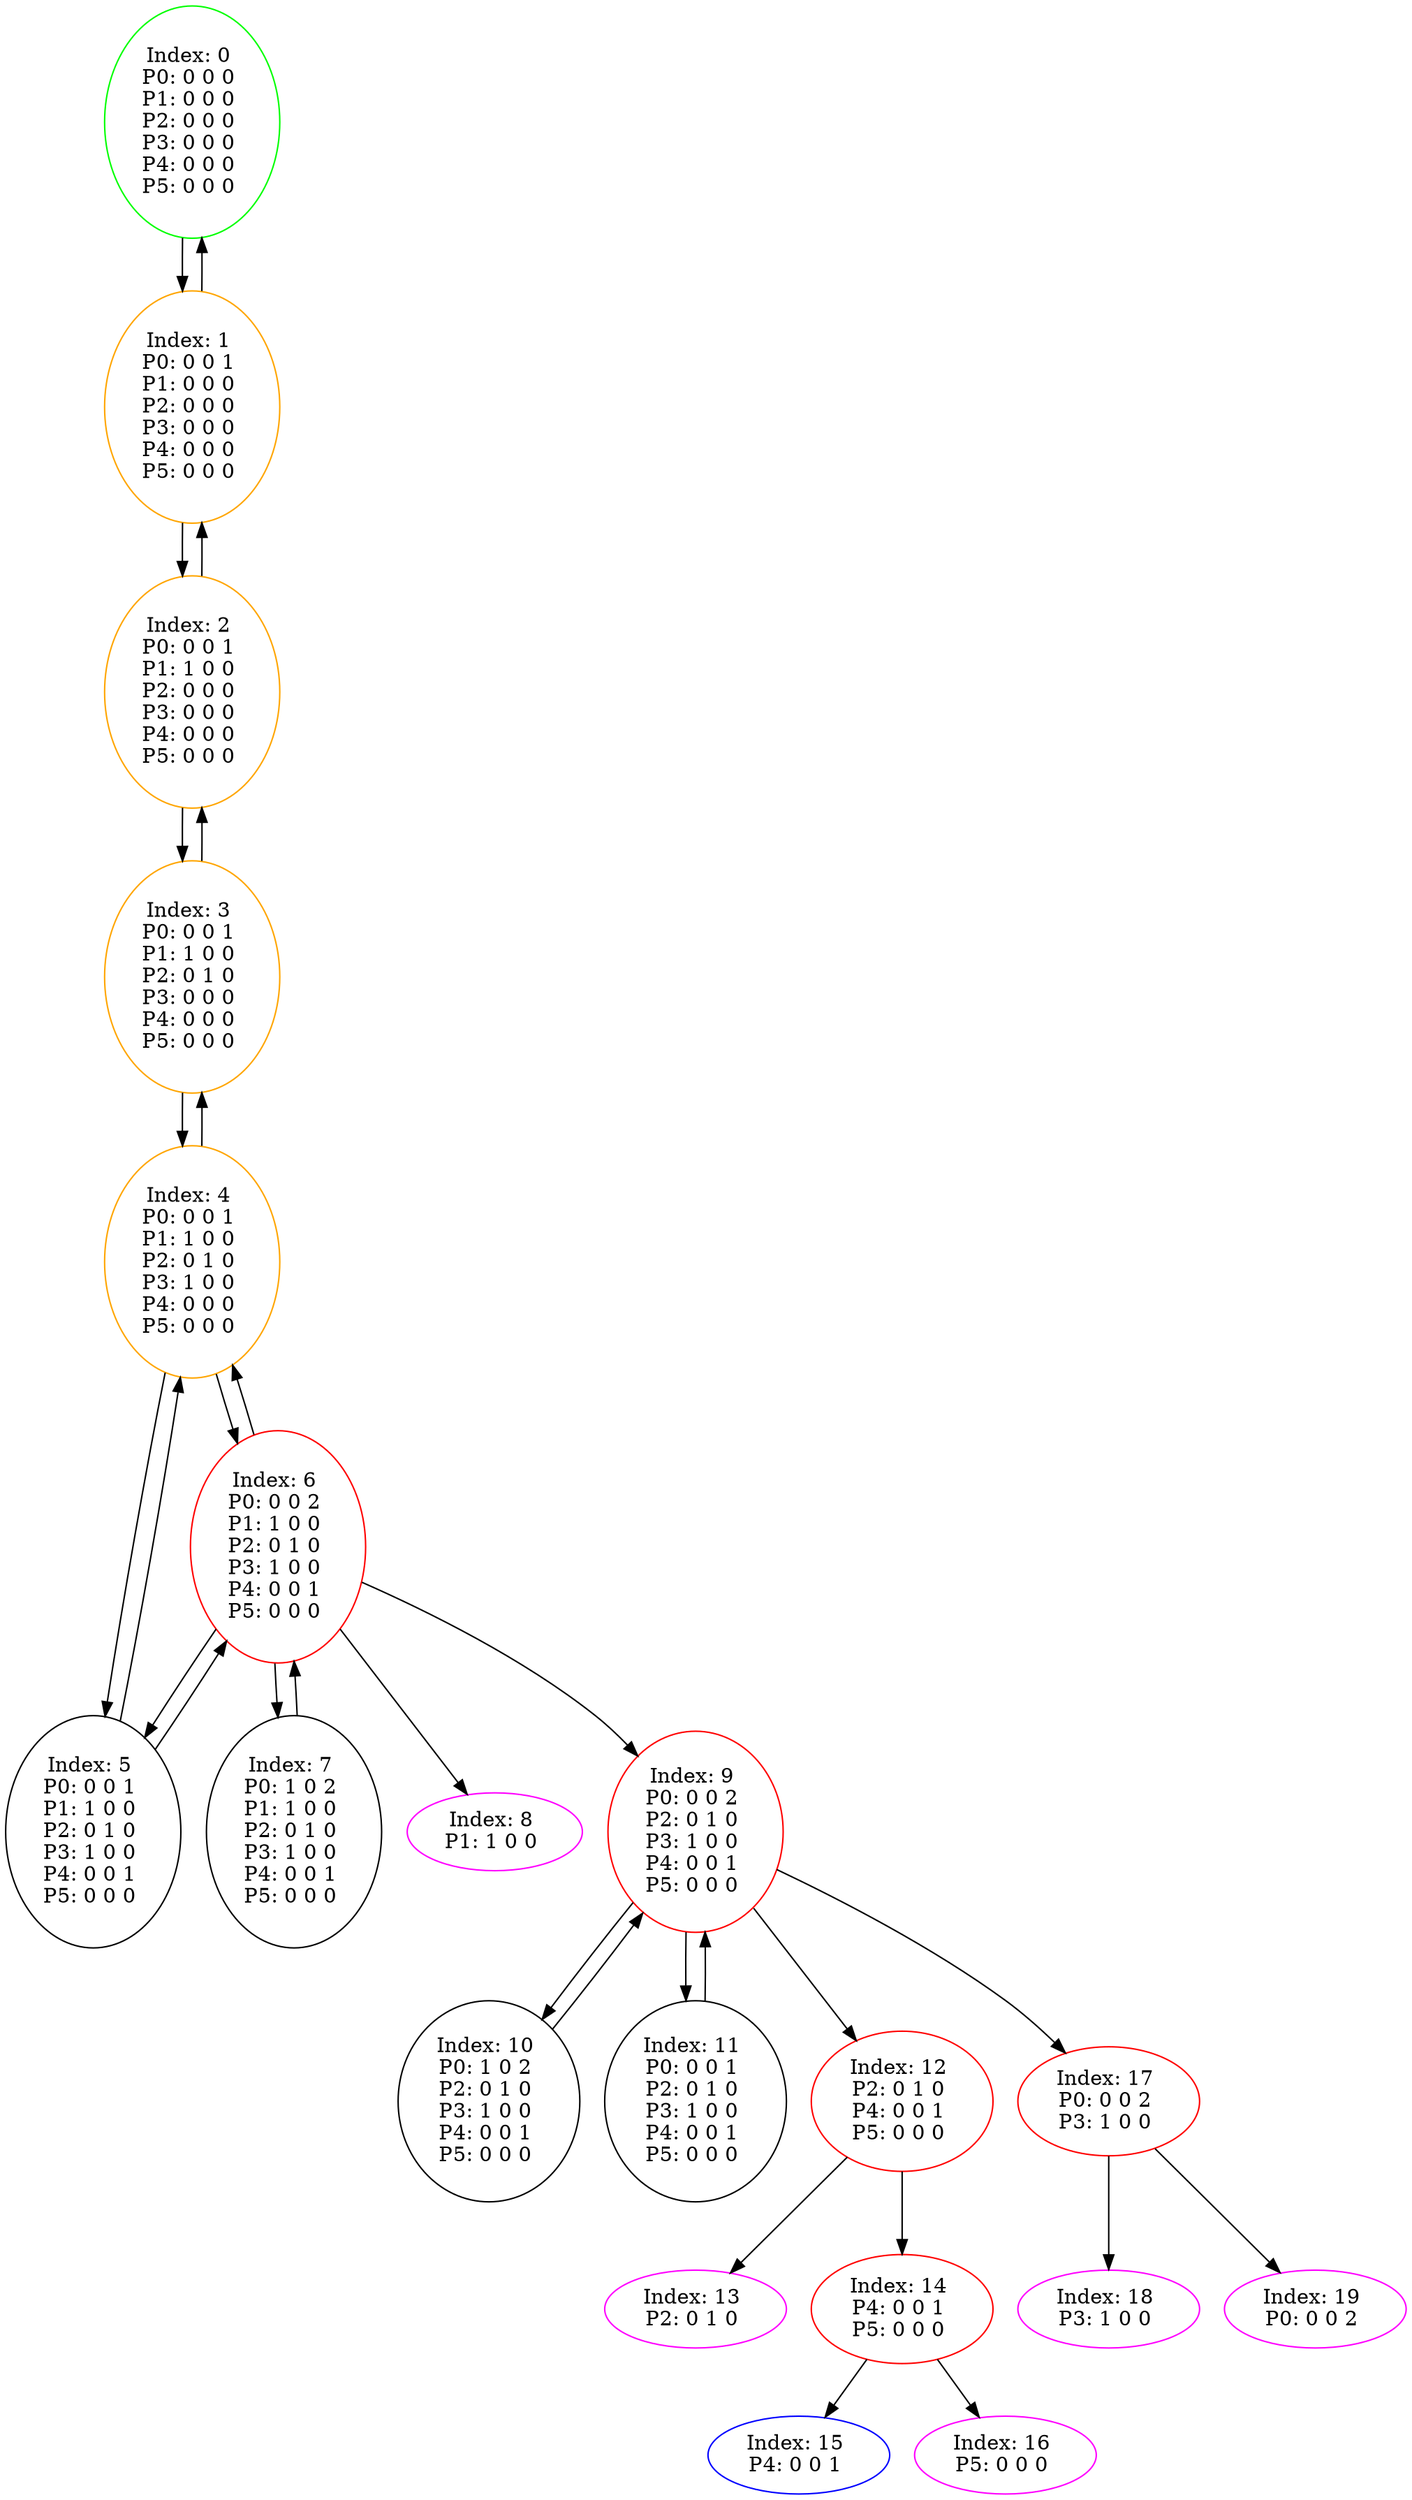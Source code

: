 digraph G {
color = "black"
0[label = "Index: 0 
P0: 0 0 0 
P1: 0 0 0 
P2: 0 0 0 
P3: 0 0 0 
P4: 0 0 0 
P5: 0 0 0 
", color = "green"]
1[label = "Index: 1 
P0: 0 0 1 
P1: 0 0 0 
P2: 0 0 0 
P3: 0 0 0 
P4: 0 0 0 
P5: 0 0 0 
", color = "orange"]
2[label = "Index: 2 
P0: 0 0 1 
P1: 1 0 0 
P2: 0 0 0 
P3: 0 0 0 
P4: 0 0 0 
P5: 0 0 0 
", color = "orange"]
3[label = "Index: 3 
P0: 0 0 1 
P1: 1 0 0 
P2: 0 1 0 
P3: 0 0 0 
P4: 0 0 0 
P5: 0 0 0 
", color = "orange"]
4[label = "Index: 4 
P0: 0 0 1 
P1: 1 0 0 
P2: 0 1 0 
P3: 1 0 0 
P4: 0 0 0 
P5: 0 0 0 
", color = "orange"]
5[label = "Index: 5 
P0: 0 0 1 
P1: 1 0 0 
P2: 0 1 0 
P3: 1 0 0 
P4: 0 0 1 
P5: 0 0 0 
"]
6[label = "Index: 6 
P0: 0 0 2 
P1: 1 0 0 
P2: 0 1 0 
P3: 1 0 0 
P4: 0 0 1 
P5: 0 0 0 
", color = "red"]
7[label = "Index: 7 
P0: 1 0 2 
P1: 1 0 0 
P2: 0 1 0 
P3: 1 0 0 
P4: 0 0 1 
P5: 0 0 0 
"]
8[label = "Index: 8 
P1: 1 0 0 
", color = "fuchsia"]
9[label = "Index: 9 
P0: 0 0 2 
P2: 0 1 0 
P3: 1 0 0 
P4: 0 0 1 
P5: 0 0 0 
", color = "red"]
10[label = "Index: 10 
P0: 1 0 2 
P2: 0 1 0 
P3: 1 0 0 
P4: 0 0 1 
P5: 0 0 0 
"]
11[label = "Index: 11 
P0: 0 0 1 
P2: 0 1 0 
P3: 1 0 0 
P4: 0 0 1 
P5: 0 0 0 
"]
12[label = "Index: 12 
P2: 0 1 0 
P4: 0 0 1 
P5: 0 0 0 
", color = "red"]
13[label = "Index: 13 
P2: 0 1 0 
", color = "fuchsia"]
14[label = "Index: 14 
P4: 0 0 1 
P5: 0 0 0 
", color = "red"]
15[label = "Index: 15 
P4: 0 0 1 
", color = "blue"]
16[label = "Index: 16 
P5: 0 0 0 
", color = "fuchsia"]
17[label = "Index: 17 
P0: 0 0 2 
P3: 1 0 0 
", color = "red"]
18[label = "Index: 18 
P3: 1 0 0 
", color = "fuchsia"]
19[label = "Index: 19 
P0: 0 0 2 
", color = "fuchsia"]
0 -> 1

1 -> 0
1 -> 2

2 -> 1
2 -> 3

3 -> 2
3 -> 4

4 -> 3
4 -> 5
4 -> 6

5 -> 4
5 -> 6

6 -> 4
6 -> 5
6 -> 7
6 -> 9
6 -> 8

7 -> 6

9 -> 10
9 -> 11
9 -> 12
9 -> 17

10 -> 9

11 -> 9

12 -> 14
12 -> 13

14 -> 16
14 -> 15

17 -> 18
17 -> 19

}
